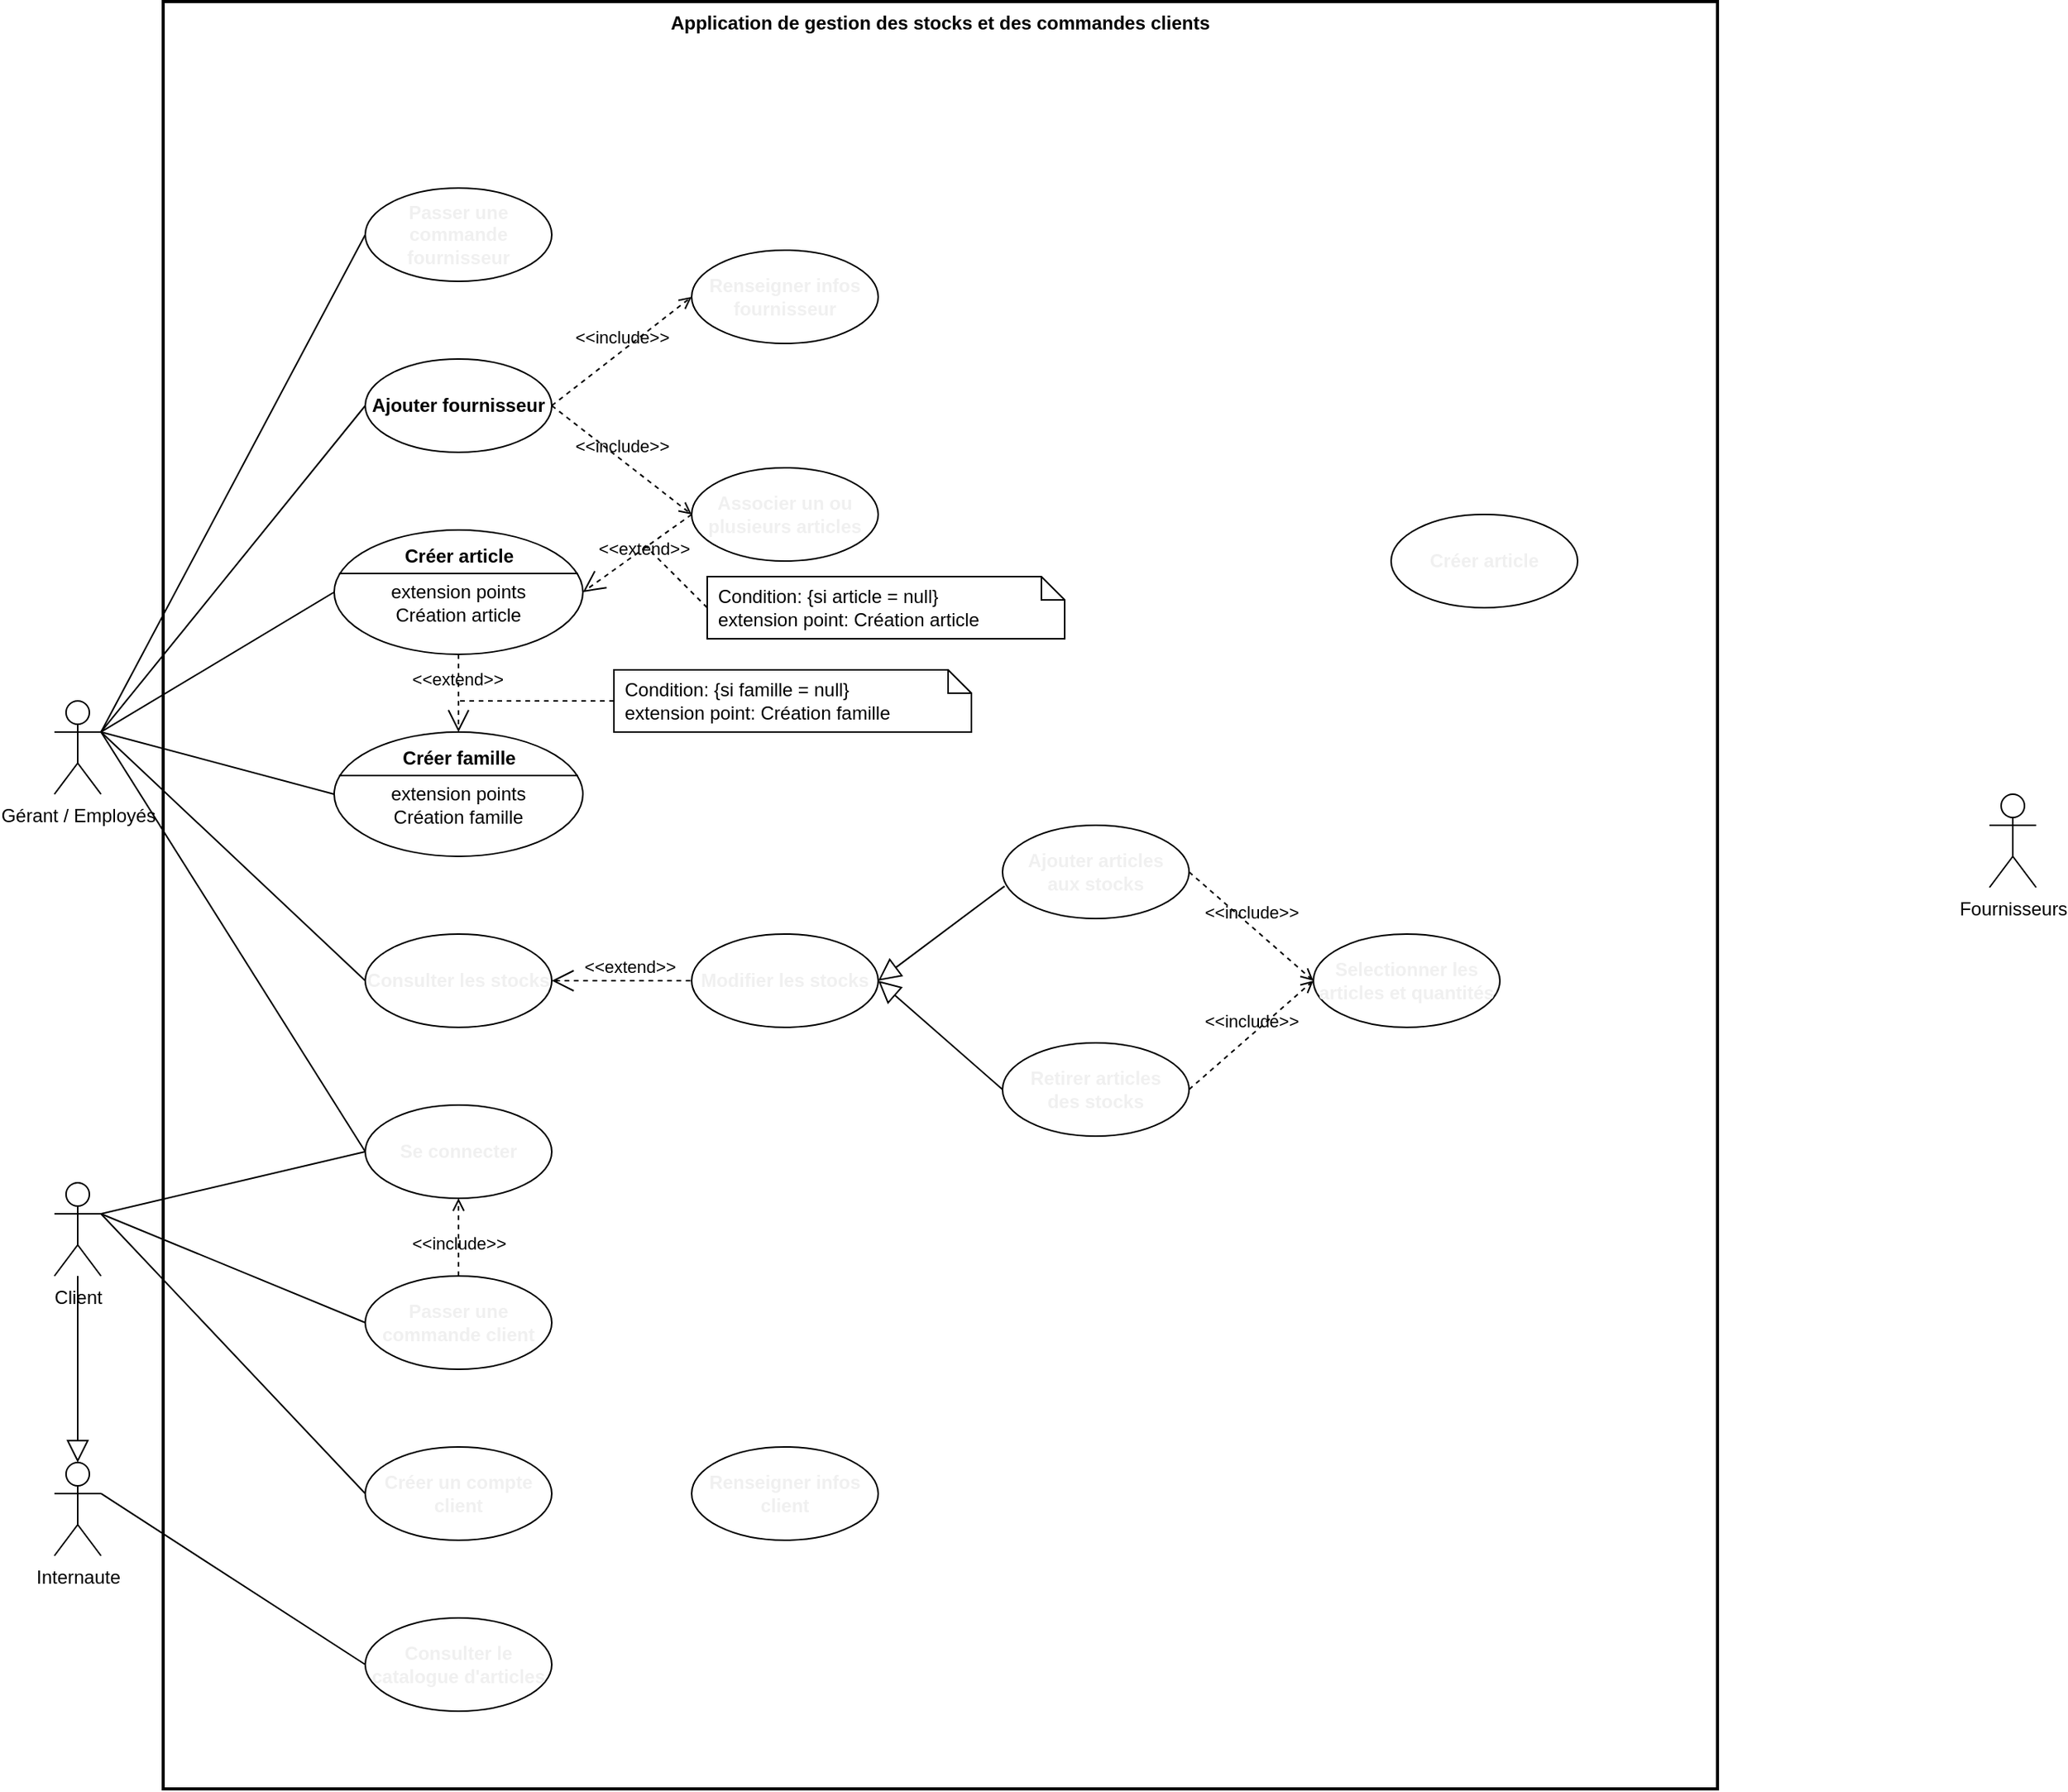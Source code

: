 <mxfile>
    <diagram id="o71ToMmGcE9urnErJe_Q" name="Page-1">
        <mxGraphModel dx="2272" dy="2007" grid="1" gridSize="10" guides="1" tooltips="1" connect="1" arrows="1" fold="1" page="1" pageScale="1" pageWidth="827" pageHeight="1169" background="none" math="0" shadow="0">
            <root>
                <mxCell id="0"/>
                <mxCell id="1" parent="0"/>
                <mxCell id="60" style="rounded=0;orthogonalLoop=1;jettySize=auto;html=1;exitX=1;exitY=0.333;exitDx=0;exitDy=0;exitPerimeter=0;entryX=0;entryY=0.5;entryDx=0;entryDy=0;endArrow=none;endFill=0;endSize=6;" parent="1" source="2" target="26" edge="1">
                    <mxGeometry relative="1" as="geometry"/>
                </mxCell>
                <mxCell id="61" style="edgeStyle=none;rounded=0;orthogonalLoop=1;jettySize=auto;html=1;exitX=1;exitY=0.333;exitDx=0;exitDy=0;exitPerimeter=0;entryX=0;entryY=0.5;entryDx=0;entryDy=0;endArrow=none;endFill=0;endSize=6;" parent="1" source="2" target="58" edge="1">
                    <mxGeometry relative="1" as="geometry"/>
                </mxCell>
                <mxCell id="80" style="edgeStyle=none;rounded=0;orthogonalLoop=1;jettySize=auto;html=1;exitX=1;exitY=0.333;exitDx=0;exitDy=0;exitPerimeter=0;entryX=0;entryY=0.5;entryDx=0;entryDy=0;endArrow=none;endFill=0;endSize=6;" parent="1" source="2" target="VlSE2aysGlBR9VW1DoNy-73" edge="1">
                    <mxGeometry relative="1" as="geometry"/>
                </mxCell>
                <mxCell id="2" value="Gérant / Employés" style="shape=umlActor;verticalLabelPosition=bottom;verticalAlign=top;html=1;outlineConnect=0;fontFamily=Helvetica;labelBackgroundColor=none;labelBorderColor=none;" parent="1" vertex="1">
                    <mxGeometry x="-760" y="310" width="30" height="60" as="geometry"/>
                </mxCell>
                <mxCell id="19" value="Ajouter articles&lt;br&gt;aux stocks" style="shape=ellipse;html=1;strokeWidth=1;fontStyle=1;whiteSpace=wrap;align=center;perimeter=ellipsePerimeter;labelBackgroundColor=none;fontFamily=Helvetica;fontColor=#f0f0f0;" parent="1" vertex="1">
                    <mxGeometry x="-150" y="390" width="120" height="60" as="geometry"/>
                </mxCell>
                <mxCell id="20" value="Créer un compte client" style="shape=ellipse;html=1;strokeWidth=1;fontStyle=1;whiteSpace=wrap;align=center;perimeter=ellipsePerimeter;labelBackgroundColor=none;fontFamily=Helvetica;fontColor=#f0f0f0;" parent="1" vertex="1">
                    <mxGeometry x="-560" y="790" width="120" height="60" as="geometry"/>
                </mxCell>
                <mxCell id="21" value="Retirer articles &lt;br&gt;des stocks" style="shape=ellipse;html=1;strokeWidth=1;fontStyle=1;whiteSpace=wrap;align=center;perimeter=ellipsePerimeter;labelBackgroundColor=none;fontFamily=Helvetica;fontColor=#f0f0f0;" parent="1" vertex="1">
                    <mxGeometry x="-150" y="530" width="120" height="60" as="geometry"/>
                </mxCell>
                <mxCell id="63" style="edgeStyle=none;rounded=0;orthogonalLoop=1;jettySize=auto;html=1;exitX=0;exitY=0.5;exitDx=0;exitDy=0;entryX=1;entryY=0.333;entryDx=0;entryDy=0;entryPerimeter=0;endArrow=none;endFill=0;endSize=6;exitPerimeter=0;" parent="1" source="94" target="2" edge="1">
                    <mxGeometry relative="1" as="geometry">
                        <mxPoint x="-560" y="400" as="sourcePoint"/>
                    </mxGeometry>
                </mxCell>
                <mxCell id="64" style="edgeStyle=none;rounded=0;orthogonalLoop=1;jettySize=auto;html=1;exitX=0;exitY=0.5;exitDx=0;exitDy=0;endArrow=none;endFill=0;endSize=6;entryX=1;entryY=0.333;entryDx=0;entryDy=0;entryPerimeter=0;exitPerimeter=0;" parent="1" source="104" target="2" edge="1">
                    <mxGeometry relative="1" as="geometry">
                        <mxPoint x="-730" y="160" as="targetPoint"/>
                        <mxPoint x="-560" y="280" as="sourcePoint"/>
                    </mxGeometry>
                </mxCell>
                <mxCell id="26" value="Ajouter fournisseur" style="shape=ellipse;html=1;strokeWidth=1;fontStyle=1;whiteSpace=wrap;align=center;perimeter=ellipsePerimeter;labelBackgroundColor=none;fontFamily=Helvetica;" parent="1" vertex="1">
                    <mxGeometry x="-560" y="90" width="120" height="60" as="geometry"/>
                </mxCell>
                <mxCell id="34" value="Modifier les stocks" style="shape=ellipse;html=1;strokeWidth=1;fontStyle=1;whiteSpace=wrap;align=center;perimeter=ellipsePerimeter;labelBackgroundColor=none;fontFamily=Helvetica;fontColor=#f0f0f0;" parent="1" vertex="1">
                    <mxGeometry x="-350" y="460" width="120" height="60" as="geometry"/>
                </mxCell>
                <mxCell id="40" value="Renseigner infos client" style="shape=ellipse;html=1;strokeWidth=1;fontStyle=1;whiteSpace=wrap;align=center;perimeter=ellipsePerimeter;labelBackgroundColor=none;fontFamily=Helvetica;fontColor=#f0f0f0;" parent="1" vertex="1">
                    <mxGeometry x="-350" y="790" width="120" height="60" as="geometry"/>
                </mxCell>
                <mxCell id="56" value="Renseigner infos fournisseur" style="shape=ellipse;html=1;strokeWidth=1;fontStyle=1;whiteSpace=wrap;align=center;perimeter=ellipsePerimeter;labelBackgroundColor=none;fontFamily=Helvetica;fontColor=#f0f0f0;" parent="1" vertex="1">
                    <mxGeometry x="-350" y="20" width="120" height="60" as="geometry"/>
                </mxCell>
                <mxCell id="66" style="edgeStyle=none;rounded=0;orthogonalLoop=1;jettySize=auto;html=1;exitX=1;exitY=0.333;exitDx=0;exitDy=0;exitPerimeter=0;entryX=0;entryY=0.5;entryDx=0;entryDy=0;endArrow=none;endFill=0;endSize=6;" parent="1" source="VlSE2aysGlBR9VW1DoNy-65" target="20" edge="1">
                    <mxGeometry relative="1" as="geometry"/>
                </mxCell>
                <mxCell id="67" style="edgeStyle=none;rounded=0;orthogonalLoop=1;jettySize=auto;html=1;exitX=1;exitY=0.333;exitDx=0;exitDy=0;exitPerimeter=0;entryX=0;entryY=0.5;entryDx=0;entryDy=0;endArrow=none;endFill=0;endSize=6;" parent="1" source="VlSE2aysGlBR9VW1DoNy-65" target="VlSE2aysGlBR9VW1DoNy-73" edge="1">
                    <mxGeometry relative="1" as="geometry"/>
                </mxCell>
                <mxCell id="68" style="edgeStyle=none;rounded=0;orthogonalLoop=1;jettySize=auto;html=1;exitX=1;exitY=0.333;exitDx=0;exitDy=0;exitPerimeter=0;entryX=0;entryY=0.5;entryDx=0;entryDy=0;endArrow=none;endFill=0;endSize=6;" parent="1" source="VlSE2aysGlBR9VW1DoNy-65" target="VlSE2aysGlBR9VW1DoNy-69" edge="1">
                    <mxGeometry relative="1" as="geometry"/>
                </mxCell>
                <mxCell id="VlSE2aysGlBR9VW1DoNy-65" value="Client" style="shape=umlActor;html=1;verticalLabelPosition=bottom;verticalAlign=top;align=center;" parent="1" vertex="1">
                    <mxGeometry x="-760" y="620" width="30" height="60" as="geometry"/>
                </mxCell>
                <mxCell id="VlSE2aysGlBR9VW1DoNy-66" value="Fournisseurs" style="shape=umlActor;html=1;verticalLabelPosition=bottom;verticalAlign=top;align=center;" parent="1" vertex="1">
                    <mxGeometry x="485" y="370" width="30" height="60" as="geometry"/>
                </mxCell>
                <mxCell id="VlSE2aysGlBR9VW1DoNy-69" value="Passer une commande client" style="shape=ellipse;html=1;strokeWidth=1;fontStyle=1;whiteSpace=wrap;align=center;perimeter=ellipsePerimeter;labelBackgroundColor=none;fontFamily=Helvetica;fontColor=#f0f0f0;" parent="1" vertex="1">
                    <mxGeometry x="-560" y="680" width="120" height="60" as="geometry"/>
                </mxCell>
                <mxCell id="VlSE2aysGlBR9VW1DoNy-72" value="Application de gestion des stocks et des commandes clients" style="shape=rect;html=1;verticalAlign=top;fontStyle=1;whiteSpace=wrap;align=center;fillColor=none;strokeWidth=2;" parent="1" vertex="1">
                    <mxGeometry x="-690" y="-140" width="1000" height="1150" as="geometry"/>
                </mxCell>
                <mxCell id="VlSE2aysGlBR9VW1DoNy-73" value="Se connecter" style="shape=ellipse;html=1;strokeWidth=1;fontStyle=1;whiteSpace=wrap;align=center;perimeter=ellipsePerimeter;labelBackgroundColor=none;fontFamily=Helvetica;fontColor=#f0f0f0;" parent="1" vertex="1">
                    <mxGeometry x="-560" y="570" width="120" height="60" as="geometry"/>
                </mxCell>
                <mxCell id="62" style="edgeStyle=none;rounded=0;orthogonalLoop=1;jettySize=auto;html=1;exitX=0;exitY=0.5;exitDx=0;exitDy=0;entryX=1;entryY=0.333;entryDx=0;entryDy=0;entryPerimeter=0;endArrow=none;endFill=0;endSize=6;" parent="1" source="VlSE2aysGlBR9VW1DoNy-76" target="2" edge="1">
                    <mxGeometry relative="1" as="geometry"/>
                </mxCell>
                <mxCell id="VlSE2aysGlBR9VW1DoNy-76" value="&lt;span&gt;Consulter&amp;nbsp;&lt;/span&gt;&lt;span&gt;les stocks&lt;/span&gt;" style="shape=ellipse;html=1;strokeWidth=1;fontStyle=1;whiteSpace=wrap;align=center;perimeter=ellipsePerimeter;labelBackgroundColor=none;fontFamily=Helvetica;fontColor=#f0f0f0;" parent="1" vertex="1">
                    <mxGeometry x="-560" y="460" width="120" height="60" as="geometry"/>
                </mxCell>
                <mxCell id="VlSE2aysGlBR9VW1DoNy-81" value="Consulter le catalogue d'articles" style="shape=ellipse;html=1;strokeWidth=1;fontStyle=1;whiteSpace=wrap;align=center;perimeter=ellipsePerimeter;labelBackgroundColor=none;fontFamily=Helvetica;fontColor=#f0f0f0;" parent="1" vertex="1">
                    <mxGeometry x="-560" y="900" width="120" height="60" as="geometry"/>
                </mxCell>
                <mxCell id="58" value="Passer une commande fournisseur" style="shape=ellipse;html=1;strokeWidth=1;fontStyle=1;whiteSpace=wrap;align=center;perimeter=ellipsePerimeter;labelBackgroundColor=none;fontFamily=Helvetica;fontColor=#f0f0f0;" parent="1" vertex="1">
                    <mxGeometry x="-560" y="-20" width="120" height="60" as="geometry"/>
                </mxCell>
                <mxCell id="71" value="Selectionner les articles et quantités" style="shape=ellipse;html=1;strokeWidth=1;fontStyle=1;whiteSpace=wrap;align=center;perimeter=ellipsePerimeter;labelBackgroundColor=none;fontFamily=Helvetica;fontColor=#f0f0f0;" parent="1" vertex="1">
                    <mxGeometry x="50" y="460" width="120" height="60" as="geometry"/>
                </mxCell>
                <mxCell id="75" value="&amp;lt;&amp;lt;include&amp;gt;&amp;gt;" style="edgeStyle=none;html=1;endArrow=open;verticalAlign=bottom;dashed=1;labelBackgroundColor=none;endSize=6;exitX=0.5;exitY=0;exitDx=0;exitDy=0;entryX=0.5;entryY=1;entryDx=0;entryDy=0;" parent="1" source="VlSE2aysGlBR9VW1DoNy-69" target="VlSE2aysGlBR9VW1DoNy-73" edge="1">
                    <mxGeometry x="-0.5" width="160" relative="1" as="geometry">
                        <mxPoint x="-590" y="710" as="sourcePoint"/>
                        <mxPoint x="-430" y="710" as="targetPoint"/>
                        <mxPoint as="offset"/>
                    </mxGeometry>
                </mxCell>
                <mxCell id="81" style="edgeStyle=none;rounded=0;orthogonalLoop=1;jettySize=auto;html=1;exitX=1;exitY=0.333;exitDx=0;exitDy=0;exitPerimeter=0;entryX=0;entryY=0.5;entryDx=0;entryDy=0;endArrow=none;endFill=0;endSize=6;" parent="1" source="77" target="VlSE2aysGlBR9VW1DoNy-81" edge="1">
                    <mxGeometry relative="1" as="geometry"/>
                </mxCell>
                <mxCell id="77" value="Internaute" style="shape=umlActor;html=1;verticalLabelPosition=bottom;verticalAlign=top;align=center;" parent="1" vertex="1">
                    <mxGeometry x="-760" y="800" width="30" height="60" as="geometry"/>
                </mxCell>
                <mxCell id="83" value="" style="edgeStyle=none;html=1;endArrow=block;endFill=0;endSize=12;verticalAlign=bottom;entryX=0.5;entryY=0;entryDx=0;entryDy=0;entryPerimeter=0;" parent="1" source="VlSE2aysGlBR9VW1DoNy-65" target="77" edge="1">
                    <mxGeometry width="160" relative="1" as="geometry">
                        <mxPoint x="-750" y="710" as="sourcePoint"/>
                        <mxPoint x="-50" y="600" as="targetPoint"/>
                    </mxGeometry>
                </mxCell>
                <mxCell id="86" value="&amp;lt;&amp;lt;extend&amp;gt;&amp;gt;" style="edgeStyle=none;html=1;startArrow=open;endArrow=none;startSize=12;verticalAlign=bottom;dashed=1;labelBackgroundColor=none;entryX=0;entryY=0.5;entryDx=0;entryDy=0;exitX=1;exitY=0.5;exitDx=0;exitDy=0;" parent="1" source="VlSE2aysGlBR9VW1DoNy-76" target="34" edge="1">
                    <mxGeometry x="0.111" width="160" relative="1" as="geometry">
                        <mxPoint x="-210" y="400" as="sourcePoint"/>
                        <mxPoint x="-50" y="400" as="targetPoint"/>
                        <mxPoint as="offset"/>
                    </mxGeometry>
                </mxCell>
                <mxCell id="87" value="" style="edgeStyle=none;html=1;endArrow=block;endFill=0;endSize=12;verticalAlign=bottom;exitX=0.011;exitY=0.653;exitDx=0;exitDy=0;exitPerimeter=0;entryX=1;entryY=0.5;entryDx=0;entryDy=0;" parent="1" source="19" target="34" edge="1">
                    <mxGeometry width="160" relative="1" as="geometry">
                        <mxPoint x="-210" y="400" as="sourcePoint"/>
                        <mxPoint x="-50" y="400" as="targetPoint"/>
                    </mxGeometry>
                </mxCell>
                <mxCell id="88" value="" style="edgeStyle=none;html=1;endArrow=block;endFill=0;endSize=12;verticalAlign=bottom;exitX=0;exitY=0.5;exitDx=0;exitDy=0;entryX=1;entryY=0.5;entryDx=0;entryDy=0;" parent="1" source="21" target="34" edge="1">
                    <mxGeometry width="160" relative="1" as="geometry">
                        <mxPoint x="-138.68" y="229.18" as="sourcePoint"/>
                        <mxPoint x="-230" y="280" as="targetPoint"/>
                    </mxGeometry>
                </mxCell>
                <mxCell id="89" value="&amp;lt;&amp;lt;include&amp;gt;&amp;gt;" style="edgeStyle=none;html=1;endArrow=open;verticalAlign=bottom;dashed=1;labelBackgroundColor=none;endSize=6;exitX=1;exitY=0.5;exitDx=0;exitDy=0;entryX=0;entryY=0.5;entryDx=0;entryDy=0;" parent="1" source="19" target="71" edge="1">
                    <mxGeometry width="160" relative="1" as="geometry">
                        <mxPoint x="-30" y="240" as="sourcePoint"/>
                        <mxPoint x="-50" y="430" as="targetPoint"/>
                    </mxGeometry>
                </mxCell>
                <mxCell id="90" value="&amp;lt;&amp;lt;include&amp;gt;&amp;gt;" style="edgeStyle=none;html=1;endArrow=open;verticalAlign=bottom;dashed=1;labelBackgroundColor=none;endSize=6;exitX=1;exitY=0.5;exitDx=0;exitDy=0;entryX=0;entryY=0.5;entryDx=0;entryDy=0;" parent="1" source="21" target="71" edge="1">
                    <mxGeometry width="160" relative="1" as="geometry">
                        <mxPoint x="-20" y="220" as="sourcePoint"/>
                        <mxPoint x="40" y="290" as="targetPoint"/>
                    </mxGeometry>
                </mxCell>
                <mxCell id="91" value="Condition: {si famille = null}&#10;extension point: Création famille" style="shape=note;size=15;spacingLeft=5;align=left;whiteSpace=wrap;" parent="1" vertex="1">
                    <mxGeometry x="-400" y="290" width="230" height="40" as="geometry"/>
                </mxCell>
                <mxCell id="92" value="&amp;lt;&amp;lt;extend&amp;gt;&amp;gt;" style="align=right;html=1;verticalAlign=bottom;rounded=0;labelBackgroundColor=none;endArrow=open;endSize=12;dashed=1;entryX=0.5;entryY=0;entryDx=0;entryDy=0;exitX=0.5;exitY=1;exitDx=0;exitDy=0;entryPerimeter=0;exitPerimeter=0;" parent="1" source="104" target="94" edge="1">
                    <mxGeometry y="30" relative="1" as="geometry">
                        <mxPoint x="-500" y="430" as="targetPoint"/>
                        <mxPoint x="-500" y="310" as="sourcePoint"/>
                        <mxPoint as="offset"/>
                    </mxGeometry>
                </mxCell>
                <mxCell id="93" value="" style="edgeStyle=none;html=1;endArrow=none;rounded=0;labelBackgroundColor=none;dashed=1;exitX=0;exitY=0.5;endSize=6;exitDx=0;exitDy=0;exitPerimeter=0;" parent="1" source="91" edge="1">
                    <mxGeometry relative="1" as="geometry">
                        <mxPoint x="-500" y="310" as="targetPoint"/>
                    </mxGeometry>
                </mxCell>
                <mxCell id="94" value="&lt;br&gt;extension points&lt;br&gt;Création famille" style="html=1;shape=mxgraph.sysml.useCaseExtPt;whiteSpace=wrap;align=center;" parent="1" vertex="1">
                    <mxGeometry x="-580" y="330" width="160" height="80" as="geometry"/>
                </mxCell>
                <mxCell id="95" value="Créer famille" style="resizable=0;html=1;verticalAlign=middle;align=center;labelBackgroundColor=none;fontStyle=1;" parent="94" connectable="0" vertex="1">
                    <mxGeometry x="80" y="17" as="geometry"/>
                </mxCell>
                <mxCell id="96" value="Associer un ou plusieurs articles" style="shape=ellipse;html=1;strokeWidth=1;fontStyle=1;whiteSpace=wrap;align=center;perimeter=ellipsePerimeter;labelBackgroundColor=none;fontFamily=Helvetica;fontColor=#f0f0f0;" parent="1" vertex="1">
                    <mxGeometry x="-350" y="160" width="120" height="60" as="geometry"/>
                </mxCell>
                <mxCell id="98" value="&amp;lt;&amp;lt;include&amp;gt;&amp;gt;" style="edgeStyle=none;html=1;endArrow=open;verticalAlign=bottom;dashed=1;labelBackgroundColor=none;entryX=0;entryY=0.5;entryDx=0;entryDy=0;exitX=1;exitY=0.5;exitDx=0;exitDy=0;" parent="1" source="26" target="56" edge="1">
                    <mxGeometry width="160" relative="1" as="geometry">
                        <mxPoint x="-240" y="260" as="sourcePoint"/>
                        <mxPoint x="-80" y="260" as="targetPoint"/>
                    </mxGeometry>
                </mxCell>
                <mxCell id="99" value="&amp;lt;&amp;lt;include&amp;gt;&amp;gt;" style="edgeStyle=none;html=1;endArrow=open;verticalAlign=bottom;dashed=1;labelBackgroundColor=none;entryX=0;entryY=0.5;entryDx=0;entryDy=0;exitX=1;exitY=0.5;exitDx=0;exitDy=0;" parent="1" source="26" target="96" edge="1">
                    <mxGeometry width="160" relative="1" as="geometry">
                        <mxPoint x="-430" y="90" as="sourcePoint"/>
                        <mxPoint x="-340" y="20" as="targetPoint"/>
                    </mxGeometry>
                </mxCell>
                <mxCell id="100" value="Condition: {si article = null}&#10;extension point: Création article" style="shape=note;size=15;spacingLeft=5;align=left;whiteSpace=wrap;" parent="1" vertex="1">
                    <mxGeometry x="-340" y="230" width="230" height="40" as="geometry"/>
                </mxCell>
                <mxCell id="101" value="&amp;lt;&amp;lt;extend&amp;gt;&amp;gt;" style="align=right;html=1;verticalAlign=bottom;rounded=0;labelBackgroundColor=none;endArrow=open;endSize=12;dashed=1;exitX=0;exitY=0.5;exitDx=0;exitDy=0;entryX=1;entryY=0.5;entryDx=0;entryDy=0;entryPerimeter=0;" parent="1" source="96" target="104" edge="1">
                    <mxGeometry x="-0.595" y="24" relative="1" as="geometry">
                        <mxPoint x="-457.574" y="258.787" as="targetPoint"/>
                        <mxPoint x="-282.43" y="190.61" as="sourcePoint"/>
                        <mxPoint y="1" as="offset"/>
                    </mxGeometry>
                </mxCell>
                <mxCell id="102" value="" style="edgeStyle=none;html=1;endArrow=none;rounded=0;labelBackgroundColor=none;dashed=1;exitX=0;exitY=0.5;exitDx=0;exitDy=0;exitPerimeter=0;" parent="1" source="100" edge="1">
                    <mxGeometry relative="1" as="geometry">
                        <mxPoint x="-380" y="210" as="targetPoint"/>
                    </mxGeometry>
                </mxCell>
                <mxCell id="103" value="Créer article" style="shape=ellipse;html=1;strokeWidth=1;fontStyle=1;whiteSpace=wrap;align=center;perimeter=ellipsePerimeter;labelBackgroundColor=none;fontFamily=Helvetica;fontColor=#f0f0f0;" parent="1" vertex="1">
                    <mxGeometry x="100" y="190" width="120" height="60" as="geometry"/>
                </mxCell>
                <mxCell id="104" value="&lt;br&gt;extension points&lt;br&gt;Création article" style="html=1;shape=mxgraph.sysml.useCaseExtPt;whiteSpace=wrap;align=center;" parent="1" vertex="1">
                    <mxGeometry x="-580" y="200" width="160" height="80" as="geometry"/>
                </mxCell>
                <mxCell id="105" value="Créer article" style="resizable=0;html=1;verticalAlign=middle;align=center;labelBackgroundColor=none;fontStyle=1;" parent="104" connectable="0" vertex="1">
                    <mxGeometry x="80" y="17" as="geometry"/>
                </mxCell>
            </root>
        </mxGraphModel>
    </diagram>
</mxfile>